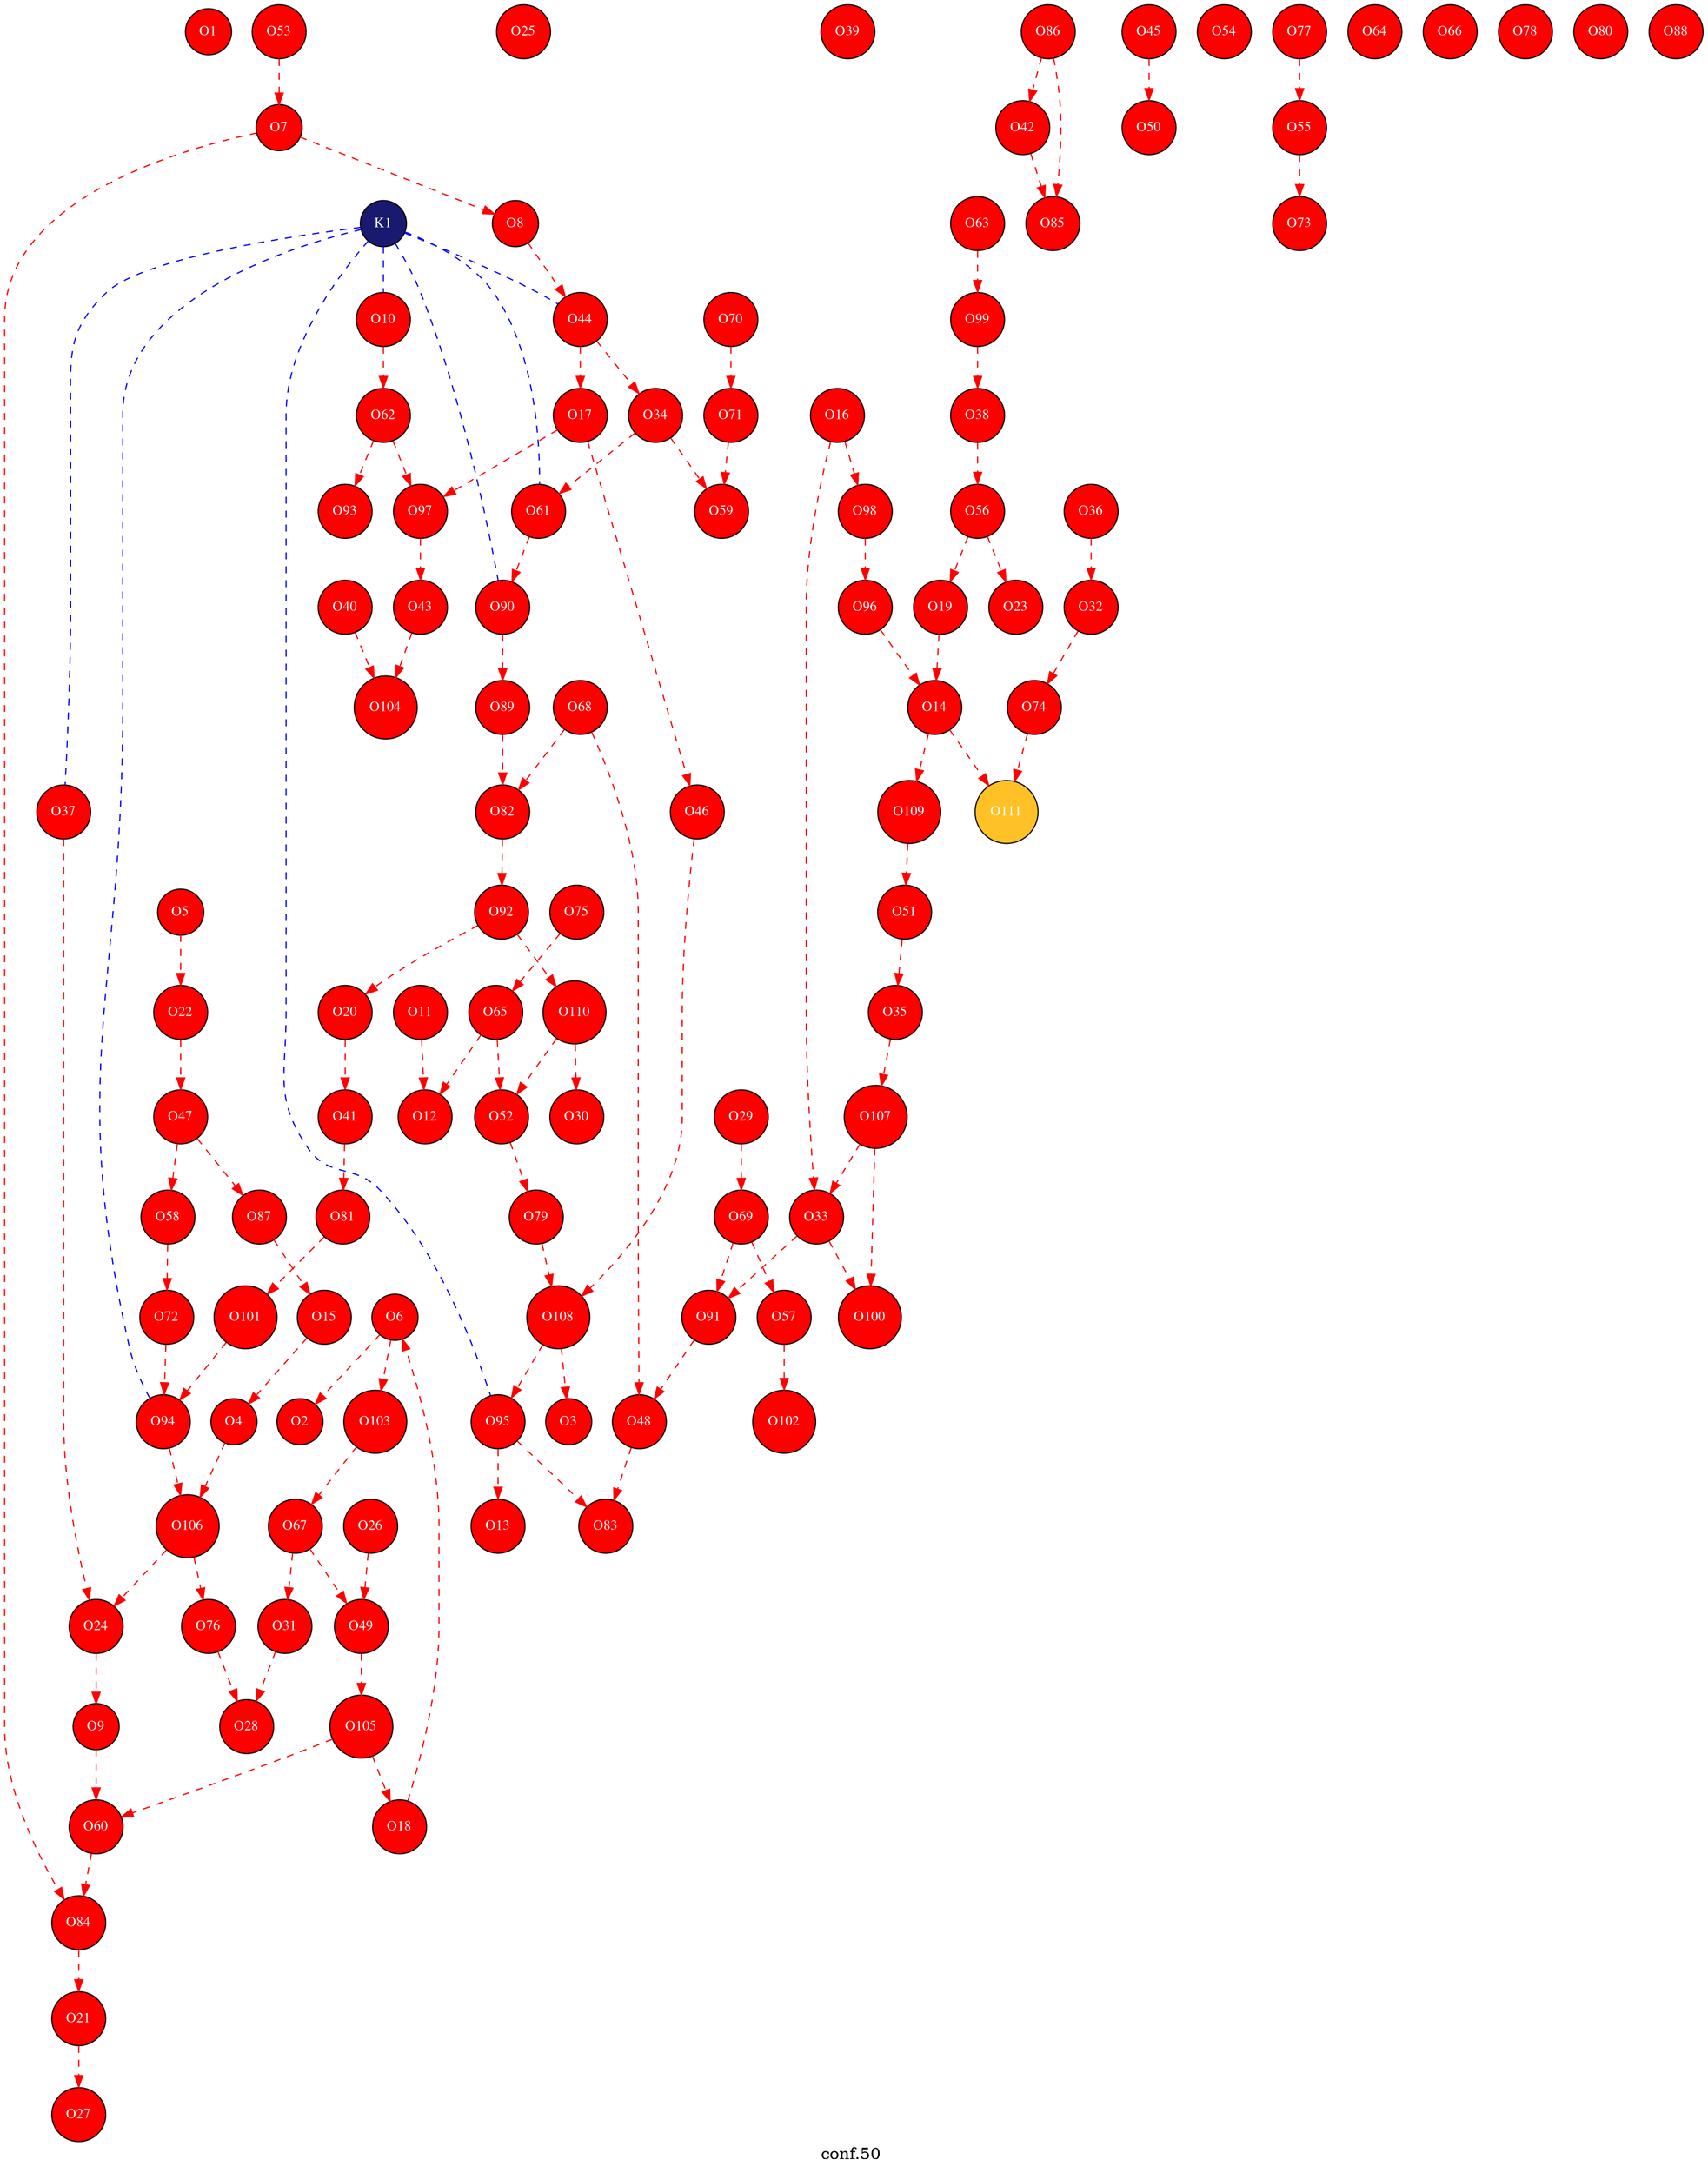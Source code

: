 digraph G {
label="conf.50 ";
node [style=filled];
graph [bgcolor=transparent];
node [shape = circle, fontsize=12];
"O1"[fillcolor=red, fontcolor=white, fontname="Times", label="O1"];
"O2"[fillcolor=red, fontcolor=white, fontname="Times", label="O2"];
"O3"[fillcolor=red, fontcolor=white, fontname="Times", label="O3"];
"O4"[fillcolor=red, fontcolor=white, fontname="Times", label="O4"];
"O5"[fillcolor=red, fontcolor=white, fontname="Times", label="O5"];
"O6"[fillcolor=red, fontcolor=white, fontname="Times", label="O6"];
"O7"[fillcolor=red, fontcolor=white, fontname="Times", label="O7"];
"O8"[fillcolor=red, fontcolor=white, fontname="Times", label="O8"];
"O9"[fillcolor=red, fontcolor=white, fontname="Times", label="O9"];
"O10"[fillcolor=red, fontcolor=white, fontname="Times", label="O10"];
"O11"[fillcolor=red, fontcolor=white, fontname="Times", label="O11"];
"O12"[fillcolor=red, fontcolor=white, fontname="Times", label="O12"];
"O13"[fillcolor=red, fontcolor=white, fontname="Times", label="O13"];
"O14"[fillcolor=red, fontcolor=white, fontname="Times", label="O14"];
"O15"[fillcolor=red, fontcolor=white, fontname="Times", label="O15"];
"O16"[fillcolor=red, fontcolor=white, fontname="Times", label="O16"];
"O17"[fillcolor=red, fontcolor=white, fontname="Times", label="O17"];
"O18"[fillcolor=red, fontcolor=white, fontname="Times", label="O18"];
"O19"[fillcolor=red, fontcolor=white, fontname="Times", label="O19"];
"O20"[fillcolor=red, fontcolor=white, fontname="Times", label="O20"];
"O21"[fillcolor=red, fontcolor=white, fontname="Times", label="O21"];
"O22"[fillcolor=red, fontcolor=white, fontname="Times", label="O22"];
"O23"[fillcolor=red, fontcolor=white, fontname="Times", label="O23"];
"O24"[fillcolor=red, fontcolor=white, fontname="Times", label="O24"];
"O25"[fillcolor=red, fontcolor=white, fontname="Times", label="O25"];
"O26"[fillcolor=red, fontcolor=white, fontname="Times", label="O26"];
"O27"[fillcolor=red, fontcolor=white, fontname="Times", label="O27"];
"O28"[fillcolor=red, fontcolor=white, fontname="Times", label="O28"];
"O29"[fillcolor=red, fontcolor=white, fontname="Times", label="O29"];
"O30"[fillcolor=red, fontcolor=white, fontname="Times", label="O30"];
"O31"[fillcolor=red, fontcolor=white, fontname="Times", label="O31"];
"O32"[fillcolor=red, fontcolor=white, fontname="Times", label="O32"];
"O33"[fillcolor=red, fontcolor=white, fontname="Times", label="O33"];
"O34"[fillcolor=red, fontcolor=white, fontname="Times", label="O34"];
"O35"[fillcolor=red, fontcolor=white, fontname="Times", label="O35"];
"O36"[fillcolor=red, fontcolor=white, fontname="Times", label="O36"];
"O37"[fillcolor=red, fontcolor=white, fontname="Times", label="O37"];
"O38"[fillcolor=red, fontcolor=white, fontname="Times", label="O38"];
"O39"[fillcolor=red, fontcolor=white, fontname="Times", label="O39"];
"O40"[fillcolor=red, fontcolor=white, fontname="Times", label="O40"];
"O41"[fillcolor=red, fontcolor=white, fontname="Times", label="O41"];
"O42"[fillcolor=red, fontcolor=white, fontname="Times", label="O42"];
"O43"[fillcolor=red, fontcolor=white, fontname="Times", label="O43"];
"O44"[fillcolor=red, fontcolor=white, fontname="Times", label="O44"];
"O45"[fillcolor=red, fontcolor=white, fontname="Times", label="O45"];
"O46"[fillcolor=red, fontcolor=white, fontname="Times", label="O46"];
"O47"[fillcolor=red, fontcolor=white, fontname="Times", label="O47"];
"O48"[fillcolor=red, fontcolor=white, fontname="Times", label="O48"];
"O49"[fillcolor=red, fontcolor=white, fontname="Times", label="O49"];
"O50"[fillcolor=red, fontcolor=white, fontname="Times", label="O50"];
"O51"[fillcolor=red, fontcolor=white, fontname="Times", label="O51"];
"O52"[fillcolor=red, fontcolor=white, fontname="Times", label="O52"];
"O53"[fillcolor=red, fontcolor=white, fontname="Times", label="O53"];
"O54"[fillcolor=red, fontcolor=white, fontname="Times", label="O54"];
"O55"[fillcolor=red, fontcolor=white, fontname="Times", label="O55"];
"O56"[fillcolor=red, fontcolor=white, fontname="Times", label="O56"];
"O57"[fillcolor=red, fontcolor=white, fontname="Times", label="O57"];
"O58"[fillcolor=red, fontcolor=white, fontname="Times", label="O58"];
"O59"[fillcolor=red, fontcolor=white, fontname="Times", label="O59"];
"O60"[fillcolor=red, fontcolor=white, fontname="Times", label="O60"];
"O61"[fillcolor=red, fontcolor=white, fontname="Times", label="O61"];
"O62"[fillcolor=red, fontcolor=white, fontname="Times", label="O62"];
"O63"[fillcolor=red, fontcolor=white, fontname="Times", label="O63"];
"O64"[fillcolor=red, fontcolor=white, fontname="Times", label="O64"];
"O65"[fillcolor=red, fontcolor=white, fontname="Times", label="O65"];
"O66"[fillcolor=red, fontcolor=white, fontname="Times", label="O66"];
"O67"[fillcolor=red, fontcolor=white, fontname="Times", label="O67"];
"O68"[fillcolor=red, fontcolor=white, fontname="Times", label="O68"];
"O69"[fillcolor=red, fontcolor=white, fontname="Times", label="O69"];
"O70"[fillcolor=red, fontcolor=white, fontname="Times", label="O70"];
"O71"[fillcolor=red, fontcolor=white, fontname="Times", label="O71"];
"O72"[fillcolor=red, fontcolor=white, fontname="Times", label="O72"];
"O73"[fillcolor=red, fontcolor=white, fontname="Times", label="O73"];
"O74"[fillcolor=red, fontcolor=white, fontname="Times", label="O74"];
"O75"[fillcolor=red, fontcolor=white, fontname="Times", label="O75"];
"O76"[fillcolor=red, fontcolor=white, fontname="Times", label="O76"];
"O77"[fillcolor=red, fontcolor=white, fontname="Times", label="O77"];
"O78"[fillcolor=red, fontcolor=white, fontname="Times", label="O78"];
"O79"[fillcolor=red, fontcolor=white, fontname="Times", label="O79"];
"O80"[fillcolor=red, fontcolor=white, fontname="Times", label="O80"];
"O81"[fillcolor=red, fontcolor=white, fontname="Times", label="O81"];
"O82"[fillcolor=red, fontcolor=white, fontname="Times", label="O82"];
"O83"[fillcolor=red, fontcolor=white, fontname="Times", label="O83"];
"O84"[fillcolor=red, fontcolor=white, fontname="Times", label="O84"];
"O85"[fillcolor=red, fontcolor=white, fontname="Times", label="O85"];
"O86"[fillcolor=red, fontcolor=white, fontname="Times", label="O86"];
"O87"[fillcolor=red, fontcolor=white, fontname="Times", label="O87"];
"O88"[fillcolor=red, fontcolor=white, fontname="Times", label="O88"];
"O89"[fillcolor=red, fontcolor=white, fontname="Times", label="O89"];
"O90"[fillcolor=red, fontcolor=white, fontname="Times", label="O90"];
"O91"[fillcolor=red, fontcolor=white, fontname="Times", label="O91"];
"O92"[fillcolor=red, fontcolor=white, fontname="Times", label="O92"];
"O93"[fillcolor=red, fontcolor=white, fontname="Times", label="O93"];
"O94"[fillcolor=red, fontcolor=white, fontname="Times", label="O94"];
"O95"[fillcolor=red, fontcolor=white, fontname="Times", label="O95"];
"O96"[fillcolor=red, fontcolor=white, fontname="Times", label="O96"];
"O97"[fillcolor=red, fontcolor=white, fontname="Times", label="O97"];
"O98"[fillcolor=red, fontcolor=white, fontname="Times", label="O98"];
"O99"[fillcolor=red, fontcolor=white, fontname="Times", label="O99"];
"O100"[fillcolor=red, fontcolor=white, fontname="Times", label="O100"];
"O101"[fillcolor=red, fontcolor=white, fontname="Times", label="O101"];
"O102"[fillcolor=red, fontcolor=white, fontname="Times", label="O102"];
"O103"[fillcolor=red, fontcolor=white, fontname="Times", label="O103"];
"O104"[fillcolor=red, fontcolor=white, fontname="Times", label="O104"];
"O105"[fillcolor=red, fontcolor=white, fontname="Times", label="O105"];
"O106"[fillcolor=red, fontcolor=white, fontname="Times", label="O106"];
"O107"[fillcolor=red, fontcolor=white, fontname="Times", label="O107"];
"O108"[fillcolor=red, fontcolor=white, fontname="Times", label="O108"];
"O109"[fillcolor=red, fontcolor=white, fontname="Times", label="O109"];
"O110"[fillcolor=red, fontcolor=white, fontname="Times", label="O110"];
"O111"[fillcolor=goldenrod1, fontcolor=white, fontname="Times", label="O111"];
"K1"[fillcolor=midnightblue, fontcolor=white, fontname="Times", label="K1"];
"O6"->"O2"[fontcolor=red, color=red , style=dashed];
"O108"->"O3"[fontcolor=red, color=red , style=dashed];
"O15"->"O4"[fontcolor=red, color=red , style=dashed];
"O4"->"O106"[fontcolor=red, color=red , style=dashed];
"O5"->"O22"[fontcolor=red, color=red , style=dashed];
"O18"->"O6"[fontcolor=red, color=red , style=dashed];
"O6"->"O103"[fontcolor=red, color=red , style=dashed];
"O7"->"O8"[fontcolor=red, color=red , style=dashed];
"O53"->"O7"[fontcolor=red, color=red , style=dashed];
"O7"->"O84"[fontcolor=red, color=red , style=dashed];
"O8"->"O44"[fontcolor=red, color=red , style=dashed];
"O24"->"O9"[fontcolor=red, color=red , style=dashed];
"O9"->"O60"[fontcolor=red, color=red , style=dashed];
"O10"->"O62"[fontcolor=red, color=red , style=dashed];
"O11"->"O12"[fontcolor=red, color=red , style=dashed];
"O65"->"O12"[fontcolor=red, color=red , style=dashed];
"O95"->"O13"[fontcolor=red, color=red , style=dashed];
"O19"->"O14"[fontcolor=red, color=red , style=dashed];
"O96"->"O14"[fontcolor=red, color=red , style=dashed];
"O14"->"O109"[fontcolor=red, color=red , style=dashed];
"O14"->"O111"[fontcolor=red, color=red , style=dashed];
"O87"->"O15"[fontcolor=red, color=red , style=dashed];
"O16"->"O33"[fontcolor=red, color=red , style=dashed];
"O16"->"O98"[fontcolor=red, color=red , style=dashed];
"O44"->"O17"[fontcolor=red, color=red , style=dashed];
"O17"->"O46"[fontcolor=red, color=red , style=dashed];
"O17"->"O97"[fontcolor=red, color=red , style=dashed];
"O105"->"O18"[fontcolor=red, color=red , style=dashed];
"O56"->"O19"[fontcolor=red, color=red , style=dashed];
"O20"->"O41"[fontcolor=red, color=red , style=dashed];
"O92"->"O20"[fontcolor=red, color=red , style=dashed];
"O21"->"O27"[fontcolor=red, color=red , style=dashed];
"O84"->"O21"[fontcolor=red, color=red , style=dashed];
"O22"->"O47"[fontcolor=red, color=red , style=dashed];
"O56"->"O23"[fontcolor=red, color=red , style=dashed];
"O37"->"O24"[fontcolor=red, color=red , style=dashed];
"O106"->"O24"[fontcolor=red, color=red , style=dashed];
"O26"->"O49"[fontcolor=red, color=red , style=dashed];
"O31"->"O28"[fontcolor=red, color=red , style=dashed];
"O76"->"O28"[fontcolor=red, color=red , style=dashed];
"O29"->"O69"[fontcolor=red, color=red , style=dashed];
"O110"->"O30"[fontcolor=red, color=red , style=dashed];
"O67"->"O31"[fontcolor=red, color=red , style=dashed];
"O36"->"O32"[fontcolor=red, color=red , style=dashed];
"O32"->"O74"[fontcolor=red, color=red , style=dashed];
"O33"->"O91"[fontcolor=red, color=red , style=dashed];
"O33"->"O100"[fontcolor=red, color=red , style=dashed];
"O107"->"O33"[fontcolor=red, color=red , style=dashed];
"O44"->"O34"[fontcolor=red, color=red , style=dashed];
"O34"->"O59"[fontcolor=red, color=red , style=dashed];
"O34"->"O61"[fontcolor=red, color=red , style=dashed];
"O51"->"O35"[fontcolor=red, color=red , style=dashed];
"O35"->"O107"[fontcolor=red, color=red , style=dashed];
"O38"->"O56"[fontcolor=red, color=red , style=dashed];
"O99"->"O38"[fontcolor=red, color=red , style=dashed];
"O40"->"O104"[fontcolor=red, color=red , style=dashed];
"O41"->"O81"[fontcolor=red, color=red , style=dashed];
"O42"->"O85"[fontcolor=red, color=red , style=dashed];
"O86"->"O42"[fontcolor=red, color=red , style=dashed];
"O97"->"O43"[fontcolor=red, color=red , style=dashed];
"O43"->"O104"[fontcolor=red, color=red , style=dashed];
"O45"->"O50"[fontcolor=red, color=red , style=dashed];
"O46"->"O108"[fontcolor=red, color=red , style=dashed];
"O47"->"O58"[fontcolor=red, color=red , style=dashed];
"O47"->"O87"[fontcolor=red, color=red , style=dashed];
"O68"->"O48"[fontcolor=red, color=red , style=dashed];
"O48"->"O83"[fontcolor=red, color=red , style=dashed];
"O91"->"O48"[fontcolor=red, color=red , style=dashed];
"O67"->"O49"[fontcolor=red, color=red , style=dashed];
"O49"->"O105"[fontcolor=red, color=red , style=dashed];
"O109"->"O51"[fontcolor=red, color=red , style=dashed];
"O65"->"O52"[fontcolor=red, color=red , style=dashed];
"O52"->"O79"[fontcolor=red, color=red , style=dashed];
"O110"->"O52"[fontcolor=red, color=red , style=dashed];
"O55"->"O73"[fontcolor=red, color=red , style=dashed];
"O77"->"O55"[fontcolor=red, color=red , style=dashed];
"O69"->"O57"[fontcolor=red, color=red , style=dashed];
"O57"->"O102"[fontcolor=red, color=red , style=dashed];
"O58"->"O72"[fontcolor=red, color=red , style=dashed];
"O71"->"O59"[fontcolor=red, color=red , style=dashed];
"O60"->"O84"[fontcolor=red, color=red , style=dashed];
"O105"->"O60"[fontcolor=red, color=red , style=dashed];
"O61"->"O90"[fontcolor=red, color=red , style=dashed];
"O62"->"O93"[fontcolor=red, color=red , style=dashed];
"O62"->"O97"[fontcolor=red, color=red , style=dashed];
"O63"->"O99"[fontcolor=red, color=red , style=dashed];
"O75"->"O65"[fontcolor=red, color=red , style=dashed];
"O103"->"O67"[fontcolor=red, color=red , style=dashed];
"O68"->"O82"[fontcolor=red, color=red , style=dashed];
"O69"->"O91"[fontcolor=red, color=red , style=dashed];
"O70"->"O71"[fontcolor=red, color=red , style=dashed];
"O72"->"O94"[fontcolor=red, color=red , style=dashed];
"O74"->"O111"[fontcolor=red, color=red , style=dashed];
"O106"->"O76"[fontcolor=red, color=red , style=dashed];
"O79"->"O108"[fontcolor=red, color=red , style=dashed];
"O81"->"O101"[fontcolor=red, color=red , style=dashed];
"O89"->"O82"[fontcolor=red, color=red , style=dashed];
"O82"->"O92"[fontcolor=red, color=red , style=dashed];
"O95"->"O83"[fontcolor=red, color=red , style=dashed];
"O86"->"O85"[fontcolor=red, color=red , style=dashed];
"O90"->"O89"[fontcolor=red, color=red , style=dashed];
"O92"->"O110"[fontcolor=red, color=red , style=dashed];
"O101"->"O94"[fontcolor=red, color=red , style=dashed];
"O94"->"O106"[fontcolor=red, color=red , style=dashed];
"O108"->"O95"[fontcolor=red, color=red , style=dashed];
"O98"->"O96"[fontcolor=red, color=red , style=dashed];
"O107"->"O100"[fontcolor=red, color=red , style=dashed];
"K1"->"O10"[dir=none, color=blue, nodesep=0.5,style=dashed];
"K1"->"O37"[dir=none, color=blue, nodesep=0.5,style=dashed];
"K1"->"O44"[dir=none, color=blue, nodesep=0.5,style=dashed];
"K1"->"O61"[dir=none, color=blue, nodesep=0.5,style=dashed];
"K1"->"O90"[dir=none, color=blue, nodesep=0.5,style=dashed];
"K1"->"O94"[dir=none, color=blue, nodesep=0.5,style=dashed];
"K1"->"O95"[dir=none, color=blue, nodesep=0.5,style=dashed];
}
